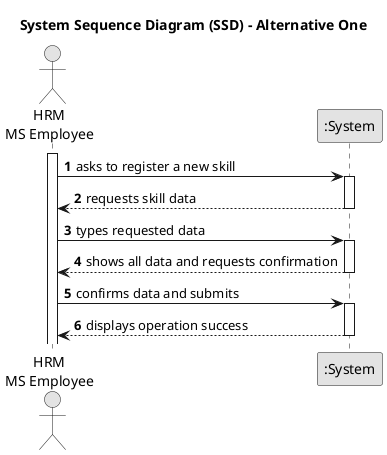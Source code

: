     @startuml
skinparam monochrome true
skinparam packageStyle rectangle
skinparam shadowing false

title System Sequence Diagram (SSD) - Alternative One

autonumber

actor "HRM\nMS Employee" as Employee
participant ":System" as System

activate Employee

    Employee -> System : asks to register a new skill
    activate System

        System --> Employee : requests skill data
    deactivate System

    Employee -> System : types requested data
    activate System

        System --> Employee : shows all data and requests confirmation
    deactivate System

    Employee -> System : confirms data and submits
    activate System

        System --> Employee : displays operation success
    deactivate System

@enduml
